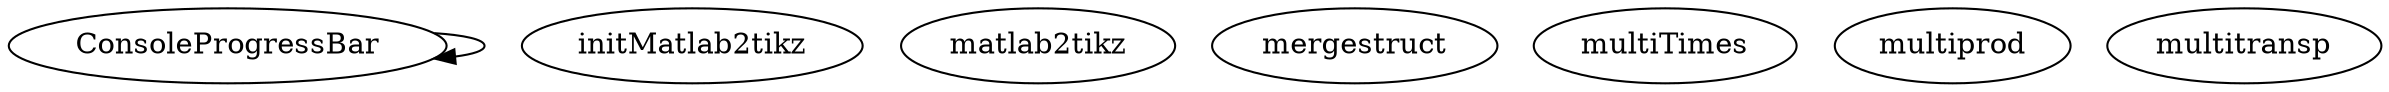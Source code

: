 /* Created by mdot for Matlab */
digraph m2html {
  ConsoleProgressBar -> ConsoleProgressBar;

  ConsoleProgressBar [URL="ConsoleProgressBar.html"];
  initMatlab2tikz [URL="initMatlab2tikz.html"];
  matlab2tikz [URL="matlab2tikz.html"];
  mergestruct [URL="mergestruct.html"];
  multiTimes [URL="multiTimes.html"];
  multiprod [URL="multiprod.html"];
  multitransp [URL="multitransp.html"];
}